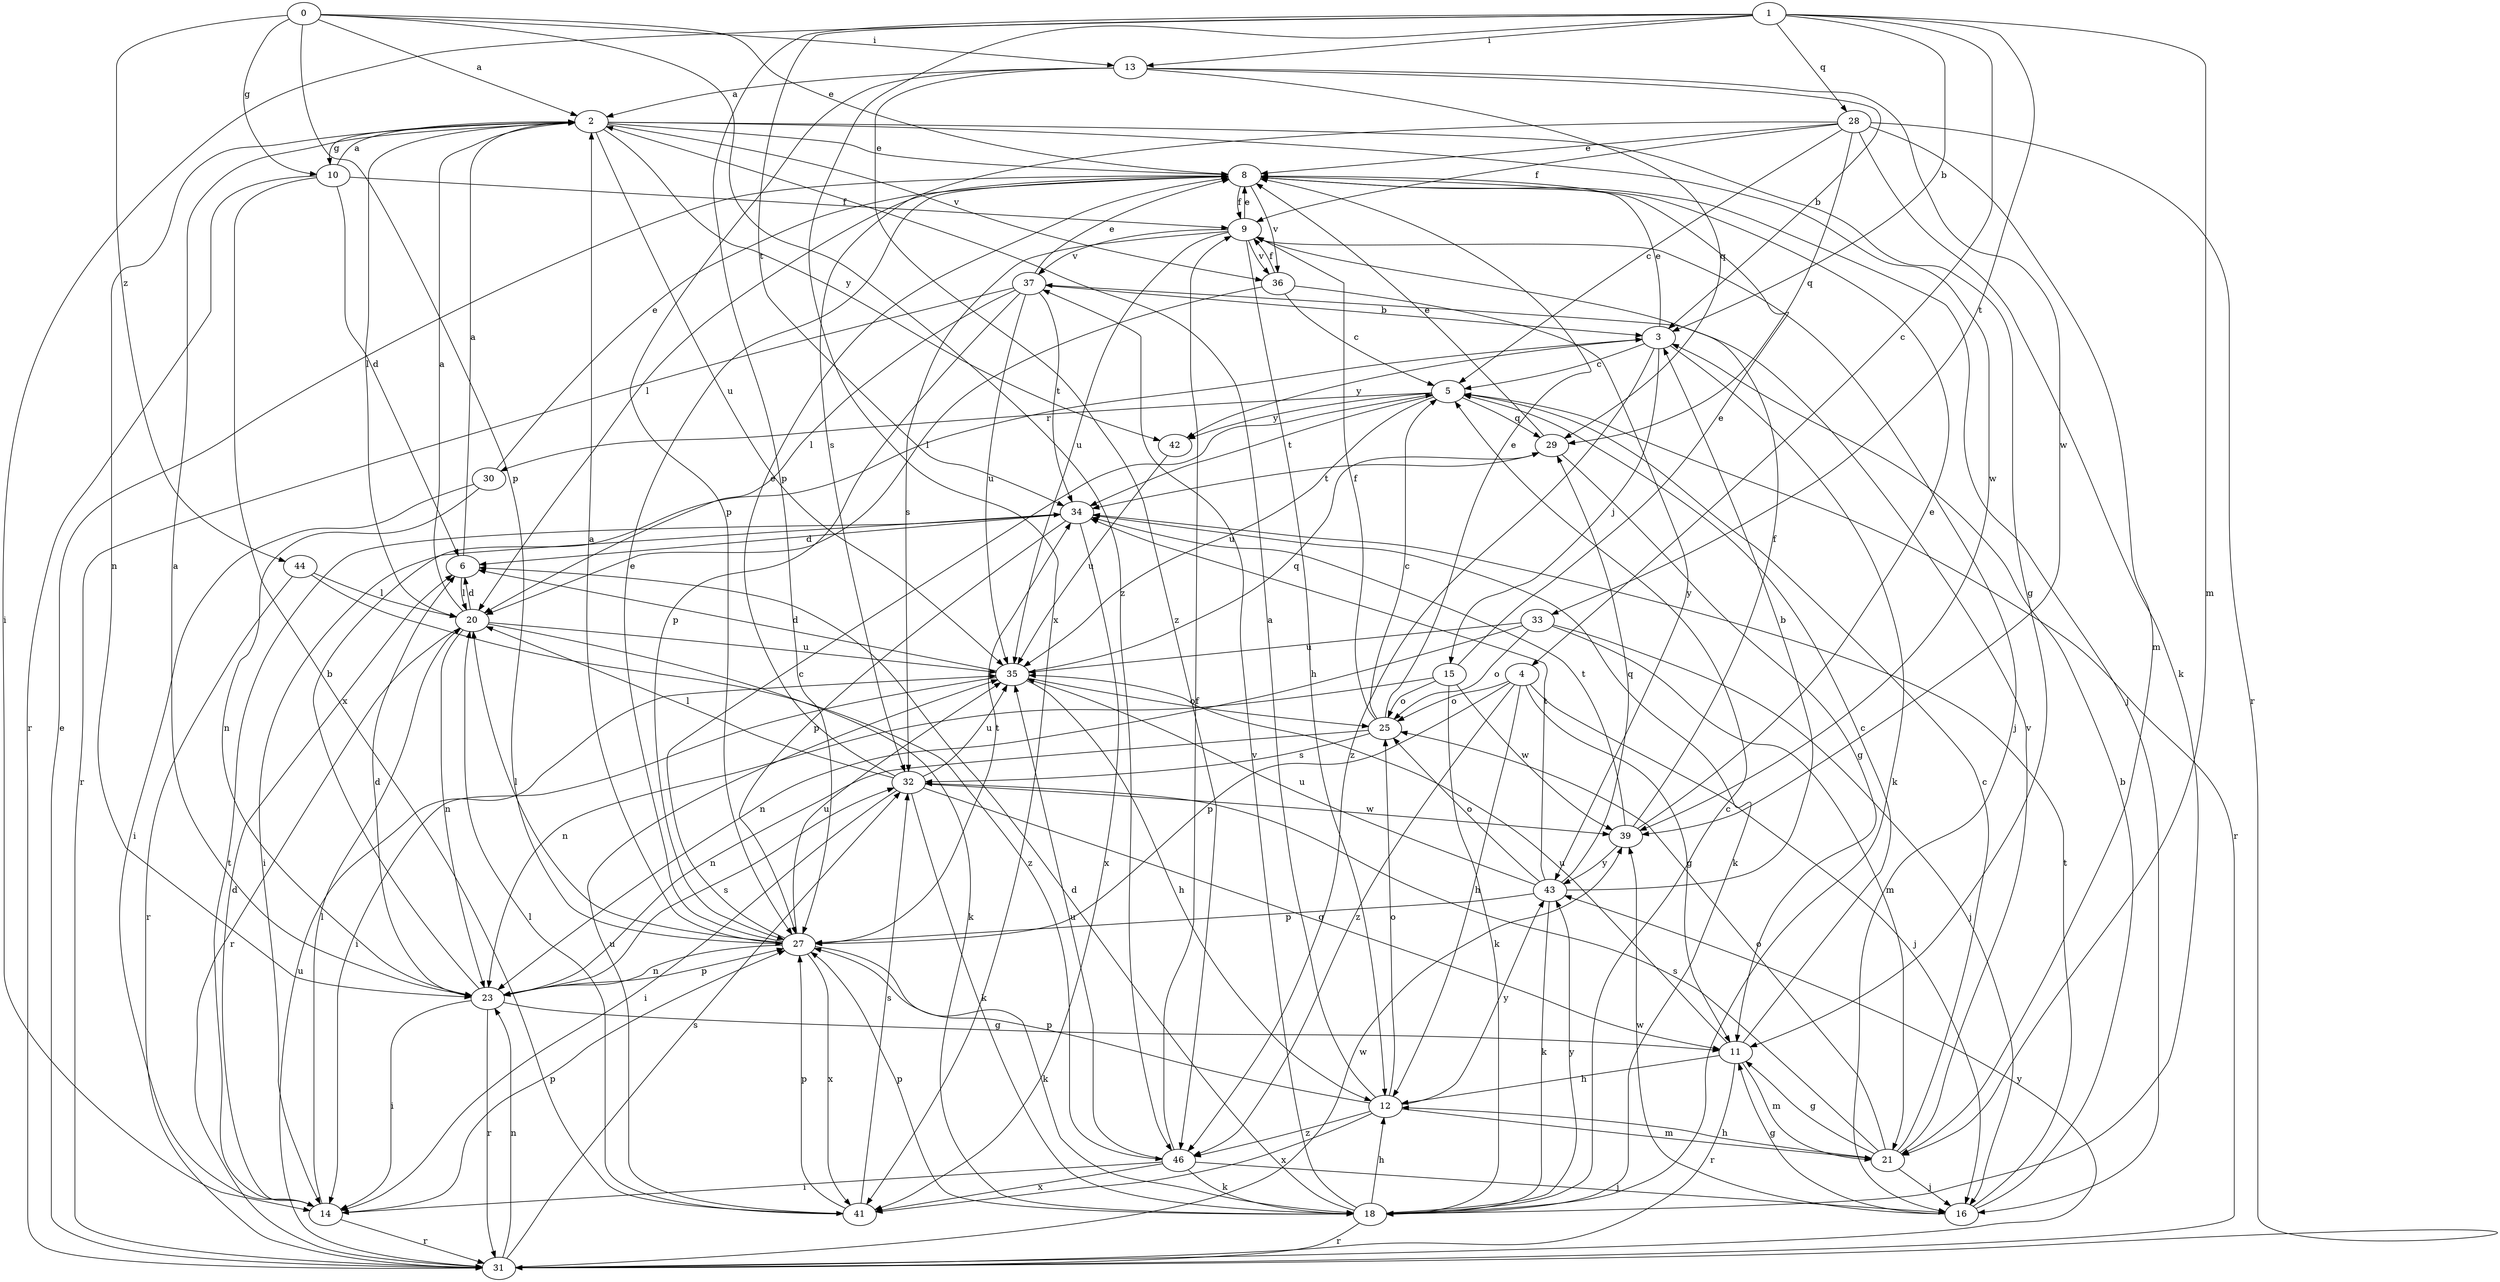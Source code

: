 strict digraph  {
0;
1;
2;
3;
4;
5;
6;
8;
9;
10;
11;
12;
13;
14;
15;
16;
18;
20;
21;
23;
25;
27;
28;
29;
30;
31;
32;
33;
34;
35;
36;
37;
39;
41;
42;
43;
44;
46;
0 -> 2  [label=a];
0 -> 8  [label=e];
0 -> 10  [label=g];
0 -> 13  [label=i];
0 -> 27  [label=p];
0 -> 44  [label=z];
0 -> 46  [label=z];
1 -> 3  [label=b];
1 -> 4  [label=c];
1 -> 13  [label=i];
1 -> 14  [label=i];
1 -> 21  [label=m];
1 -> 27  [label=p];
1 -> 28  [label=q];
1 -> 33  [label=t];
1 -> 34  [label=t];
1 -> 41  [label=x];
2 -> 8  [label=e];
2 -> 10  [label=g];
2 -> 11  [label=g];
2 -> 20  [label=l];
2 -> 23  [label=n];
2 -> 35  [label=u];
2 -> 36  [label=v];
2 -> 39  [label=w];
2 -> 42  [label=y];
3 -> 5  [label=c];
3 -> 8  [label=e];
3 -> 15  [label=j];
3 -> 18  [label=k];
3 -> 42  [label=y];
3 -> 46  [label=z];
4 -> 11  [label=g];
4 -> 12  [label=h];
4 -> 16  [label=j];
4 -> 25  [label=o];
4 -> 27  [label=p];
4 -> 46  [label=z];
5 -> 29  [label=q];
5 -> 30  [label=r];
5 -> 31  [label=r];
5 -> 34  [label=t];
5 -> 35  [label=u];
5 -> 42  [label=y];
6 -> 2  [label=a];
6 -> 20  [label=l];
8 -> 9  [label=f];
8 -> 16  [label=j];
8 -> 20  [label=l];
8 -> 36  [label=v];
9 -> 8  [label=e];
9 -> 12  [label=h];
9 -> 16  [label=j];
9 -> 32  [label=s];
9 -> 35  [label=u];
9 -> 36  [label=v];
9 -> 37  [label=v];
10 -> 2  [label=a];
10 -> 6  [label=d];
10 -> 9  [label=f];
10 -> 31  [label=r];
10 -> 41  [label=x];
11 -> 5  [label=c];
11 -> 12  [label=h];
11 -> 21  [label=m];
11 -> 31  [label=r];
11 -> 35  [label=u];
12 -> 2  [label=a];
12 -> 21  [label=m];
12 -> 25  [label=o];
12 -> 27  [label=p];
12 -> 41  [label=x];
12 -> 43  [label=y];
12 -> 46  [label=z];
13 -> 2  [label=a];
13 -> 3  [label=b];
13 -> 27  [label=p];
13 -> 29  [label=q];
13 -> 39  [label=w];
13 -> 46  [label=z];
14 -> 6  [label=d];
14 -> 20  [label=l];
14 -> 27  [label=p];
14 -> 31  [label=r];
14 -> 34  [label=t];
15 -> 8  [label=e];
15 -> 18  [label=k];
15 -> 23  [label=n];
15 -> 25  [label=o];
15 -> 39  [label=w];
16 -> 3  [label=b];
16 -> 11  [label=g];
16 -> 34  [label=t];
16 -> 39  [label=w];
18 -> 5  [label=c];
18 -> 6  [label=d];
18 -> 12  [label=h];
18 -> 27  [label=p];
18 -> 31  [label=r];
18 -> 37  [label=v];
18 -> 43  [label=y];
20 -> 2  [label=a];
20 -> 6  [label=d];
20 -> 18  [label=k];
20 -> 23  [label=n];
20 -> 31  [label=r];
20 -> 35  [label=u];
21 -> 5  [label=c];
21 -> 11  [label=g];
21 -> 12  [label=h];
21 -> 16  [label=j];
21 -> 25  [label=o];
21 -> 32  [label=s];
21 -> 37  [label=v];
23 -> 2  [label=a];
23 -> 3  [label=b];
23 -> 6  [label=d];
23 -> 11  [label=g];
23 -> 14  [label=i];
23 -> 27  [label=p];
23 -> 31  [label=r];
23 -> 32  [label=s];
25 -> 5  [label=c];
25 -> 8  [label=e];
25 -> 9  [label=f];
25 -> 23  [label=n];
25 -> 32  [label=s];
27 -> 2  [label=a];
27 -> 5  [label=c];
27 -> 8  [label=e];
27 -> 18  [label=k];
27 -> 20  [label=l];
27 -> 23  [label=n];
27 -> 34  [label=t];
27 -> 35  [label=u];
27 -> 41  [label=x];
28 -> 5  [label=c];
28 -> 8  [label=e];
28 -> 9  [label=f];
28 -> 18  [label=k];
28 -> 21  [label=m];
28 -> 29  [label=q];
28 -> 31  [label=r];
28 -> 32  [label=s];
29 -> 8  [label=e];
29 -> 11  [label=g];
29 -> 34  [label=t];
30 -> 8  [label=e];
30 -> 14  [label=i];
30 -> 23  [label=n];
31 -> 8  [label=e];
31 -> 23  [label=n];
31 -> 32  [label=s];
31 -> 35  [label=u];
31 -> 39  [label=w];
31 -> 43  [label=y];
32 -> 8  [label=e];
32 -> 11  [label=g];
32 -> 14  [label=i];
32 -> 18  [label=k];
32 -> 20  [label=l];
32 -> 35  [label=u];
32 -> 39  [label=w];
33 -> 16  [label=j];
33 -> 21  [label=m];
33 -> 23  [label=n];
33 -> 25  [label=o];
33 -> 35  [label=u];
34 -> 6  [label=d];
34 -> 14  [label=i];
34 -> 18  [label=k];
34 -> 27  [label=p];
34 -> 41  [label=x];
35 -> 6  [label=d];
35 -> 12  [label=h];
35 -> 14  [label=i];
35 -> 25  [label=o];
35 -> 29  [label=q];
36 -> 5  [label=c];
36 -> 9  [label=f];
36 -> 20  [label=l];
36 -> 43  [label=y];
37 -> 3  [label=b];
37 -> 8  [label=e];
37 -> 20  [label=l];
37 -> 27  [label=p];
37 -> 31  [label=r];
37 -> 34  [label=t];
37 -> 35  [label=u];
39 -> 8  [label=e];
39 -> 9  [label=f];
39 -> 34  [label=t];
39 -> 43  [label=y];
41 -> 20  [label=l];
41 -> 27  [label=p];
41 -> 32  [label=s];
41 -> 35  [label=u];
42 -> 35  [label=u];
43 -> 3  [label=b];
43 -> 18  [label=k];
43 -> 25  [label=o];
43 -> 27  [label=p];
43 -> 29  [label=q];
43 -> 34  [label=t];
43 -> 35  [label=u];
44 -> 20  [label=l];
44 -> 31  [label=r];
44 -> 46  [label=z];
46 -> 9  [label=f];
46 -> 14  [label=i];
46 -> 16  [label=j];
46 -> 18  [label=k];
46 -> 35  [label=u];
46 -> 41  [label=x];
}
